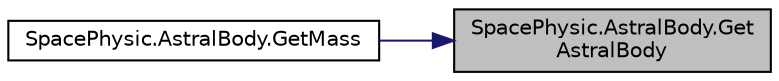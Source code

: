 digraph "SpacePhysic.AstralBody.GetAstralBody"
{
 // INTERACTIVE_SVG=YES
 // LATEX_PDF_SIZE
  edge [fontname="Helvetica",fontsize="10",labelfontname="Helvetica",labelfontsize="10"];
  node [fontname="Helvetica",fontsize="10",shape=record];
  rankdir="RL";
  Node1 [label="SpacePhysic.AstralBody.Get\lAstralBody",height=0.2,width=0.4,color="black", fillcolor="grey75", style="filled", fontcolor="black",tooltip=" "];
  Node1 -> Node2 [dir="back",color="midnightblue",fontsize="10",style="solid",fontname="Helvetica"];
  Node2 [label="SpacePhysic.AstralBody.GetMass",height=0.2,width=0.4,color="black", fillcolor="white", style="filled",URL="$class_space_physic_1_1_astral_body.html#a4e8a6d0a8aa2140ff3565a639c3668cb",tooltip=" "];
}

